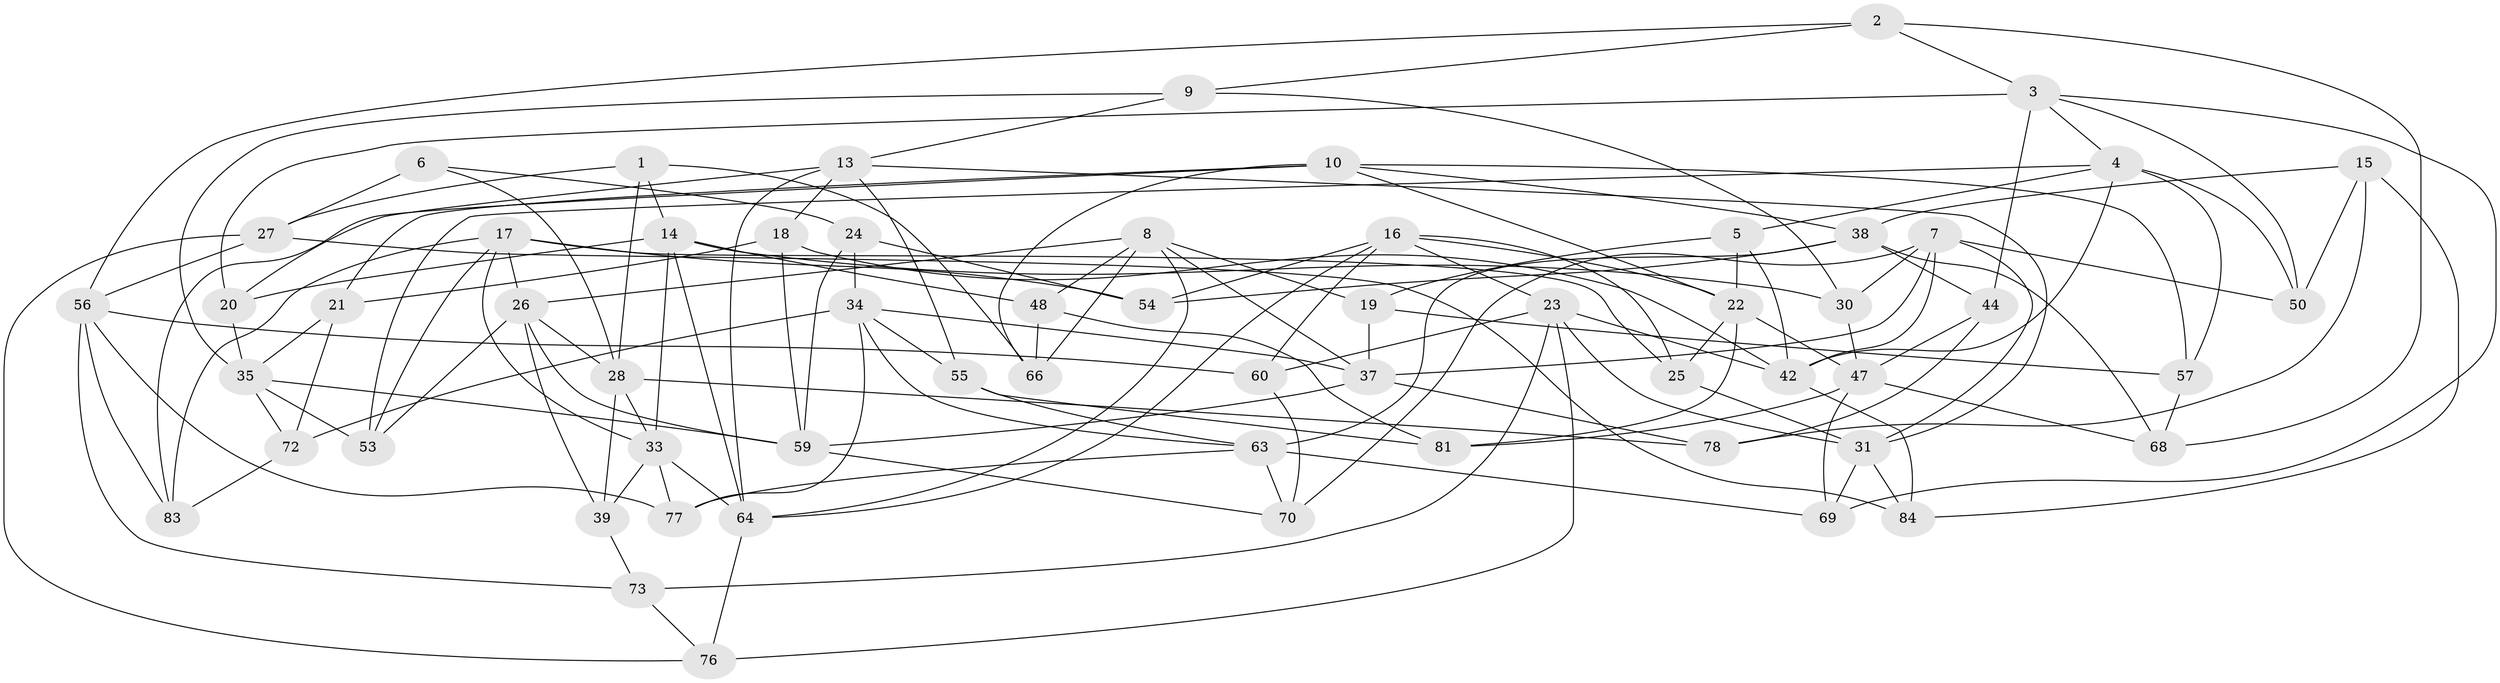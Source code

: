 // Generated by graph-tools (version 1.1) at 2025/24/03/03/25 07:24:30]
// undirected, 60 vertices, 145 edges
graph export_dot {
graph [start="1"]
  node [color=gray90,style=filled];
  1;
  2;
  3 [super="+11"];
  4 [super="+71"];
  5;
  6;
  7 [super="+12"];
  8 [super="+41"];
  9;
  10 [super="+40"];
  13 [super="+85"];
  14 [super="+61"];
  15;
  16 [super="+79"];
  17 [super="+80"];
  18;
  19;
  20;
  21;
  22 [super="+36"];
  23 [super="+29"];
  24;
  25;
  26 [super="+52"];
  27 [super="+51"];
  28 [super="+32"];
  30;
  31 [super="+49"];
  33 [super="+46"];
  34 [super="+65"];
  35 [super="+43"];
  37 [super="+74"];
  38 [super="+62"];
  39;
  42 [super="+45"];
  44;
  47 [super="+58"];
  48;
  50;
  53;
  54;
  55;
  56 [super="+86"];
  57;
  59 [super="+82"];
  60;
  63 [super="+67"];
  64 [super="+75"];
  66;
  68;
  69;
  70;
  72;
  73;
  76;
  77;
  78;
  81;
  83;
  84;
  1 -- 27;
  1 -- 66;
  1 -- 14;
  1 -- 28;
  2 -- 9;
  2 -- 68;
  2 -- 3;
  2 -- 56;
  3 -- 4;
  3 -- 69;
  3 -- 50;
  3 -- 20;
  3 -- 44;
  4 -- 5;
  4 -- 50;
  4 -- 57;
  4 -- 42;
  4 -- 53;
  5 -- 22;
  5 -- 19;
  5 -- 42;
  6 -- 24;
  6 -- 27 [weight=2];
  6 -- 28;
  7 -- 31;
  7 -- 50;
  7 -- 70;
  7 -- 37;
  7 -- 30;
  7 -- 42;
  8 -- 48;
  8 -- 66;
  8 -- 64;
  8 -- 19;
  8 -- 37;
  8 -- 26;
  9 -- 30;
  9 -- 35;
  9 -- 13;
  10 -- 22;
  10 -- 21;
  10 -- 83;
  10 -- 57;
  10 -- 66;
  10 -- 38;
  13 -- 31;
  13 -- 64;
  13 -- 55;
  13 -- 18;
  13 -- 20;
  14 -- 30;
  14 -- 64;
  14 -- 48;
  14 -- 33;
  14 -- 20;
  15 -- 84;
  15 -- 38;
  15 -- 78;
  15 -- 50;
  16 -- 64;
  16 -- 54;
  16 -- 25;
  16 -- 60;
  16 -- 22;
  16 -- 23;
  17 -- 33;
  17 -- 53;
  17 -- 83;
  17 -- 54;
  17 -- 26;
  17 -- 25;
  18 -- 21;
  18 -- 59;
  18 -- 42;
  19 -- 57;
  19 -- 37;
  20 -- 35;
  21 -- 72;
  21 -- 35;
  22 -- 25;
  22 -- 81;
  22 -- 47;
  23 -- 73;
  23 -- 76;
  23 -- 42;
  23 -- 60;
  23 -- 31;
  24 -- 54;
  24 -- 59;
  24 -- 34;
  25 -- 31;
  26 -- 59;
  26 -- 39;
  26 -- 28;
  26 -- 53;
  27 -- 84;
  27 -- 76;
  27 -- 56;
  28 -- 39;
  28 -- 33;
  28 -- 78;
  30 -- 47;
  31 -- 84;
  31 -- 69;
  33 -- 39;
  33 -- 77;
  33 -- 64;
  34 -- 55;
  34 -- 37;
  34 -- 72;
  34 -- 77;
  34 -- 63;
  35 -- 53;
  35 -- 72;
  35 -- 59;
  37 -- 78;
  37 -- 59;
  38 -- 68;
  38 -- 44;
  38 -- 54;
  38 -- 63;
  39 -- 73;
  42 -- 84;
  44 -- 78;
  44 -- 47;
  47 -- 69;
  47 -- 81;
  47 -- 68;
  48 -- 66;
  48 -- 81;
  55 -- 81;
  55 -- 63;
  56 -- 77;
  56 -- 60;
  56 -- 83;
  56 -- 73;
  57 -- 68;
  59 -- 70;
  60 -- 70;
  63 -- 77;
  63 -- 69;
  63 -- 70;
  64 -- 76;
  72 -- 83;
  73 -- 76;
}
